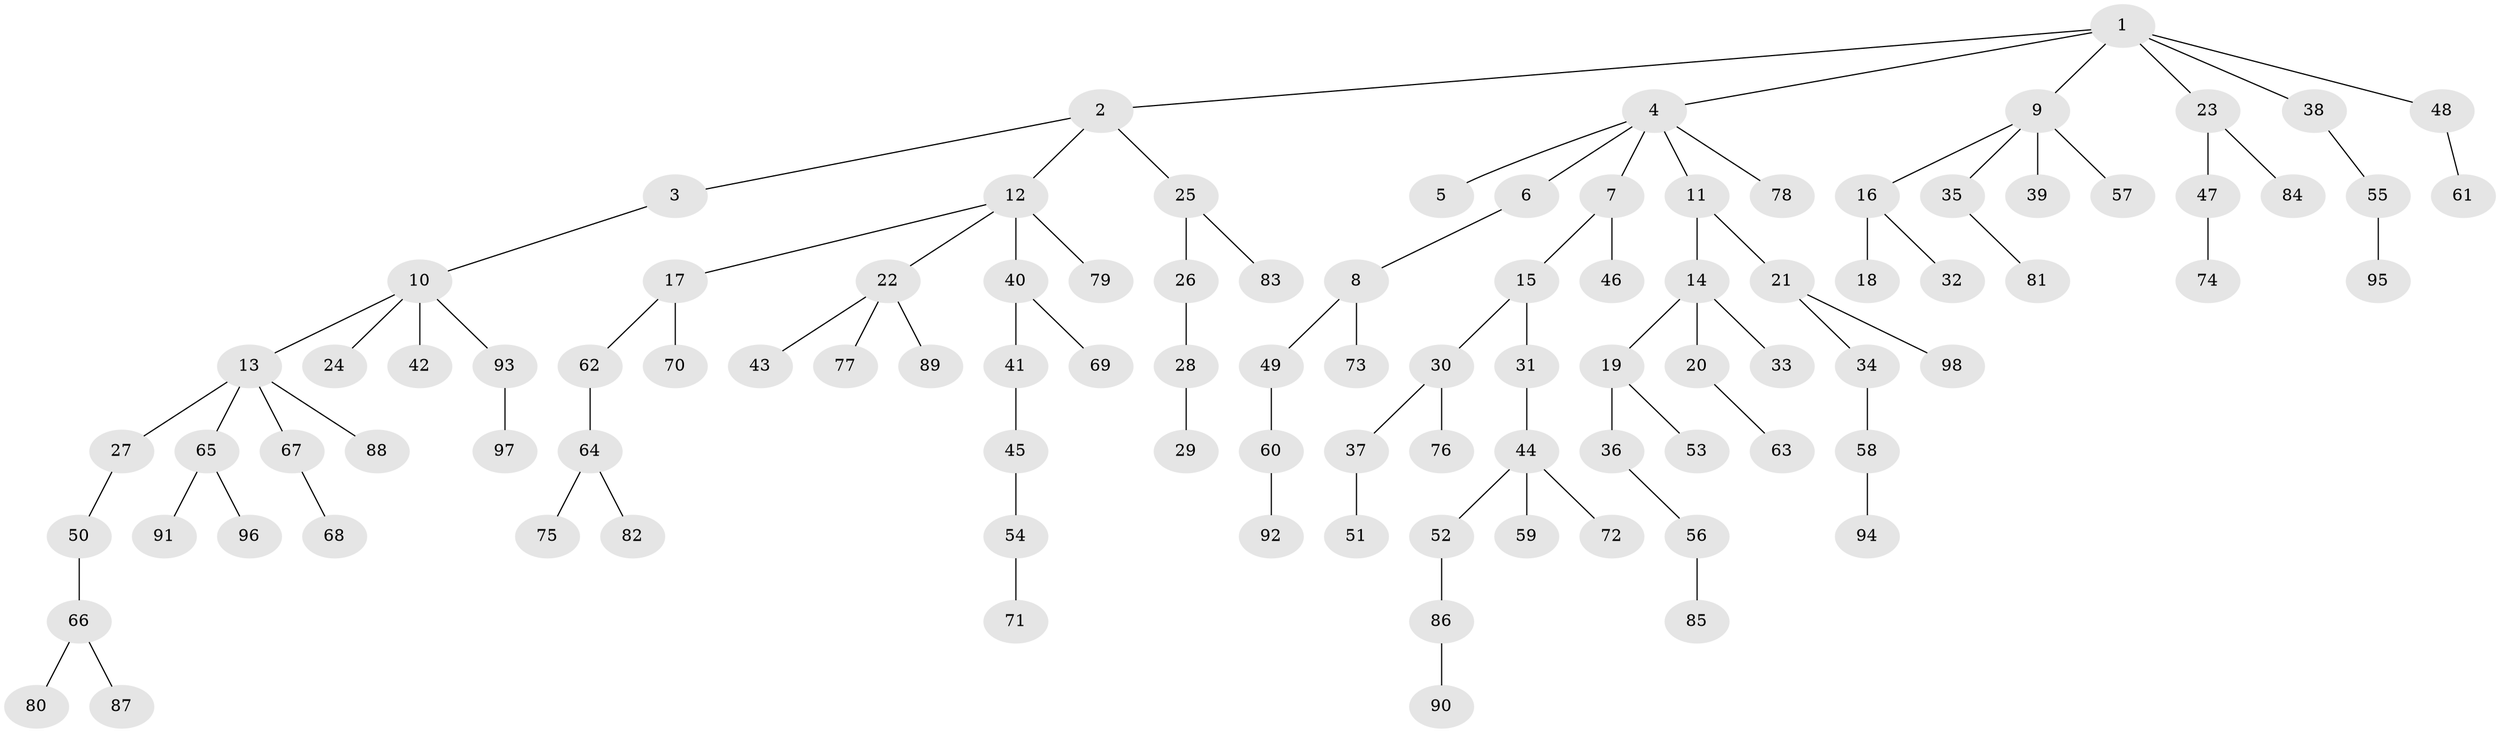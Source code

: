 // coarse degree distribution, {8: 0.02564102564102564, 2: 0.20512820512820512, 5: 0.05128205128205128, 3: 0.1794871794871795, 1: 0.5384615384615384}
// Generated by graph-tools (version 1.1) at 2025/19/03/04/25 18:19:09]
// undirected, 98 vertices, 97 edges
graph export_dot {
graph [start="1"]
  node [color=gray90,style=filled];
  1;
  2;
  3;
  4;
  5;
  6;
  7;
  8;
  9;
  10;
  11;
  12;
  13;
  14;
  15;
  16;
  17;
  18;
  19;
  20;
  21;
  22;
  23;
  24;
  25;
  26;
  27;
  28;
  29;
  30;
  31;
  32;
  33;
  34;
  35;
  36;
  37;
  38;
  39;
  40;
  41;
  42;
  43;
  44;
  45;
  46;
  47;
  48;
  49;
  50;
  51;
  52;
  53;
  54;
  55;
  56;
  57;
  58;
  59;
  60;
  61;
  62;
  63;
  64;
  65;
  66;
  67;
  68;
  69;
  70;
  71;
  72;
  73;
  74;
  75;
  76;
  77;
  78;
  79;
  80;
  81;
  82;
  83;
  84;
  85;
  86;
  87;
  88;
  89;
  90;
  91;
  92;
  93;
  94;
  95;
  96;
  97;
  98;
  1 -- 2;
  1 -- 4;
  1 -- 9;
  1 -- 23;
  1 -- 38;
  1 -- 48;
  2 -- 3;
  2 -- 12;
  2 -- 25;
  3 -- 10;
  4 -- 5;
  4 -- 6;
  4 -- 7;
  4 -- 11;
  4 -- 78;
  6 -- 8;
  7 -- 15;
  7 -- 46;
  8 -- 49;
  8 -- 73;
  9 -- 16;
  9 -- 35;
  9 -- 39;
  9 -- 57;
  10 -- 13;
  10 -- 24;
  10 -- 42;
  10 -- 93;
  11 -- 14;
  11 -- 21;
  12 -- 17;
  12 -- 22;
  12 -- 40;
  12 -- 79;
  13 -- 27;
  13 -- 65;
  13 -- 67;
  13 -- 88;
  14 -- 19;
  14 -- 20;
  14 -- 33;
  15 -- 30;
  15 -- 31;
  16 -- 18;
  16 -- 32;
  17 -- 62;
  17 -- 70;
  19 -- 36;
  19 -- 53;
  20 -- 63;
  21 -- 34;
  21 -- 98;
  22 -- 43;
  22 -- 77;
  22 -- 89;
  23 -- 47;
  23 -- 84;
  25 -- 26;
  25 -- 83;
  26 -- 28;
  27 -- 50;
  28 -- 29;
  30 -- 37;
  30 -- 76;
  31 -- 44;
  34 -- 58;
  35 -- 81;
  36 -- 56;
  37 -- 51;
  38 -- 55;
  40 -- 41;
  40 -- 69;
  41 -- 45;
  44 -- 52;
  44 -- 59;
  44 -- 72;
  45 -- 54;
  47 -- 74;
  48 -- 61;
  49 -- 60;
  50 -- 66;
  52 -- 86;
  54 -- 71;
  55 -- 95;
  56 -- 85;
  58 -- 94;
  60 -- 92;
  62 -- 64;
  64 -- 75;
  64 -- 82;
  65 -- 91;
  65 -- 96;
  66 -- 80;
  66 -- 87;
  67 -- 68;
  86 -- 90;
  93 -- 97;
}
